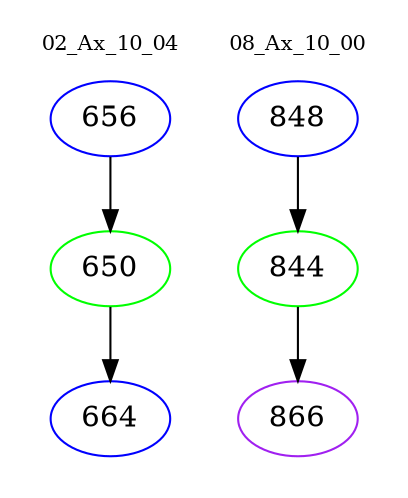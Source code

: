 digraph{
subgraph cluster_0 {
color = white
label = "02_Ax_10_04";
fontsize=10;
T0_656 [label="656", color="blue"]
T0_656 -> T0_650 [color="black"]
T0_650 [label="650", color="green"]
T0_650 -> T0_664 [color="black"]
T0_664 [label="664", color="blue"]
}
subgraph cluster_1 {
color = white
label = "08_Ax_10_00";
fontsize=10;
T1_848 [label="848", color="blue"]
T1_848 -> T1_844 [color="black"]
T1_844 [label="844", color="green"]
T1_844 -> T1_866 [color="black"]
T1_866 [label="866", color="purple"]
}
}

